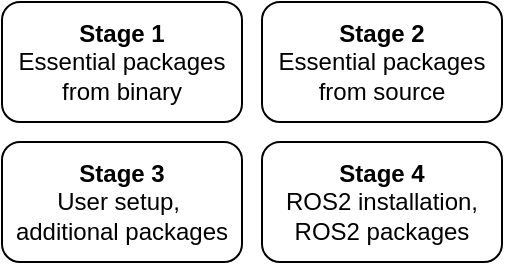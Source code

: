 <mxfile version="16.4.7" type="github">
  <diagram id="0SNQZQu3KKmyIqHAQL3a" name="Page-1">
    <mxGraphModel dx="1185" dy="661" grid="1" gridSize="10" guides="1" tooltips="1" connect="1" arrows="1" fold="1" page="1" pageScale="1" pageWidth="850" pageHeight="1100" math="0" shadow="0">
      <root>
        <mxCell id="0" />
        <mxCell id="1" parent="0" />
        <mxCell id="0bNIMNib5GJZe4HeItKy-1" value="&lt;div&gt;&lt;b&gt;Stage 1&lt;/b&gt;&lt;/div&gt;&lt;div&gt;Essential packages from binary&lt;br&gt;&lt;/div&gt;" style="rounded=1;whiteSpace=wrap;html=1;" vertex="1" parent="1">
          <mxGeometry x="80" y="210" width="120" height="60" as="geometry" />
        </mxCell>
        <mxCell id="0bNIMNib5GJZe4HeItKy-2" value="&lt;div&gt;&lt;b&gt;Stage 2&lt;/b&gt;&lt;/div&gt;&lt;div&gt;Essential packages from source&lt;br&gt;&lt;/div&gt;" style="rounded=1;whiteSpace=wrap;html=1;" vertex="1" parent="1">
          <mxGeometry x="210" y="210" width="120" height="60" as="geometry" />
        </mxCell>
        <mxCell id="0bNIMNib5GJZe4HeItKy-3" value="&lt;div&gt;&lt;b&gt;Stage 3&lt;/b&gt;&lt;/div&gt;&lt;div&gt;User setup,&amp;nbsp; additional packages&lt;br&gt;&lt;/div&gt;" style="rounded=1;whiteSpace=wrap;html=1;" vertex="1" parent="1">
          <mxGeometry x="80" y="280" width="120" height="60" as="geometry" />
        </mxCell>
        <mxCell id="0bNIMNib5GJZe4HeItKy-4" value="&lt;div&gt;&lt;b&gt;Stage 4&lt;/b&gt;&lt;/div&gt;&lt;div&gt;ROS2 installation, ROS2 packages&lt;br&gt;&lt;/div&gt;" style="rounded=1;whiteSpace=wrap;html=1;" vertex="1" parent="1">
          <mxGeometry x="210" y="280" width="120" height="60" as="geometry" />
        </mxCell>
      </root>
    </mxGraphModel>
  </diagram>
</mxfile>
